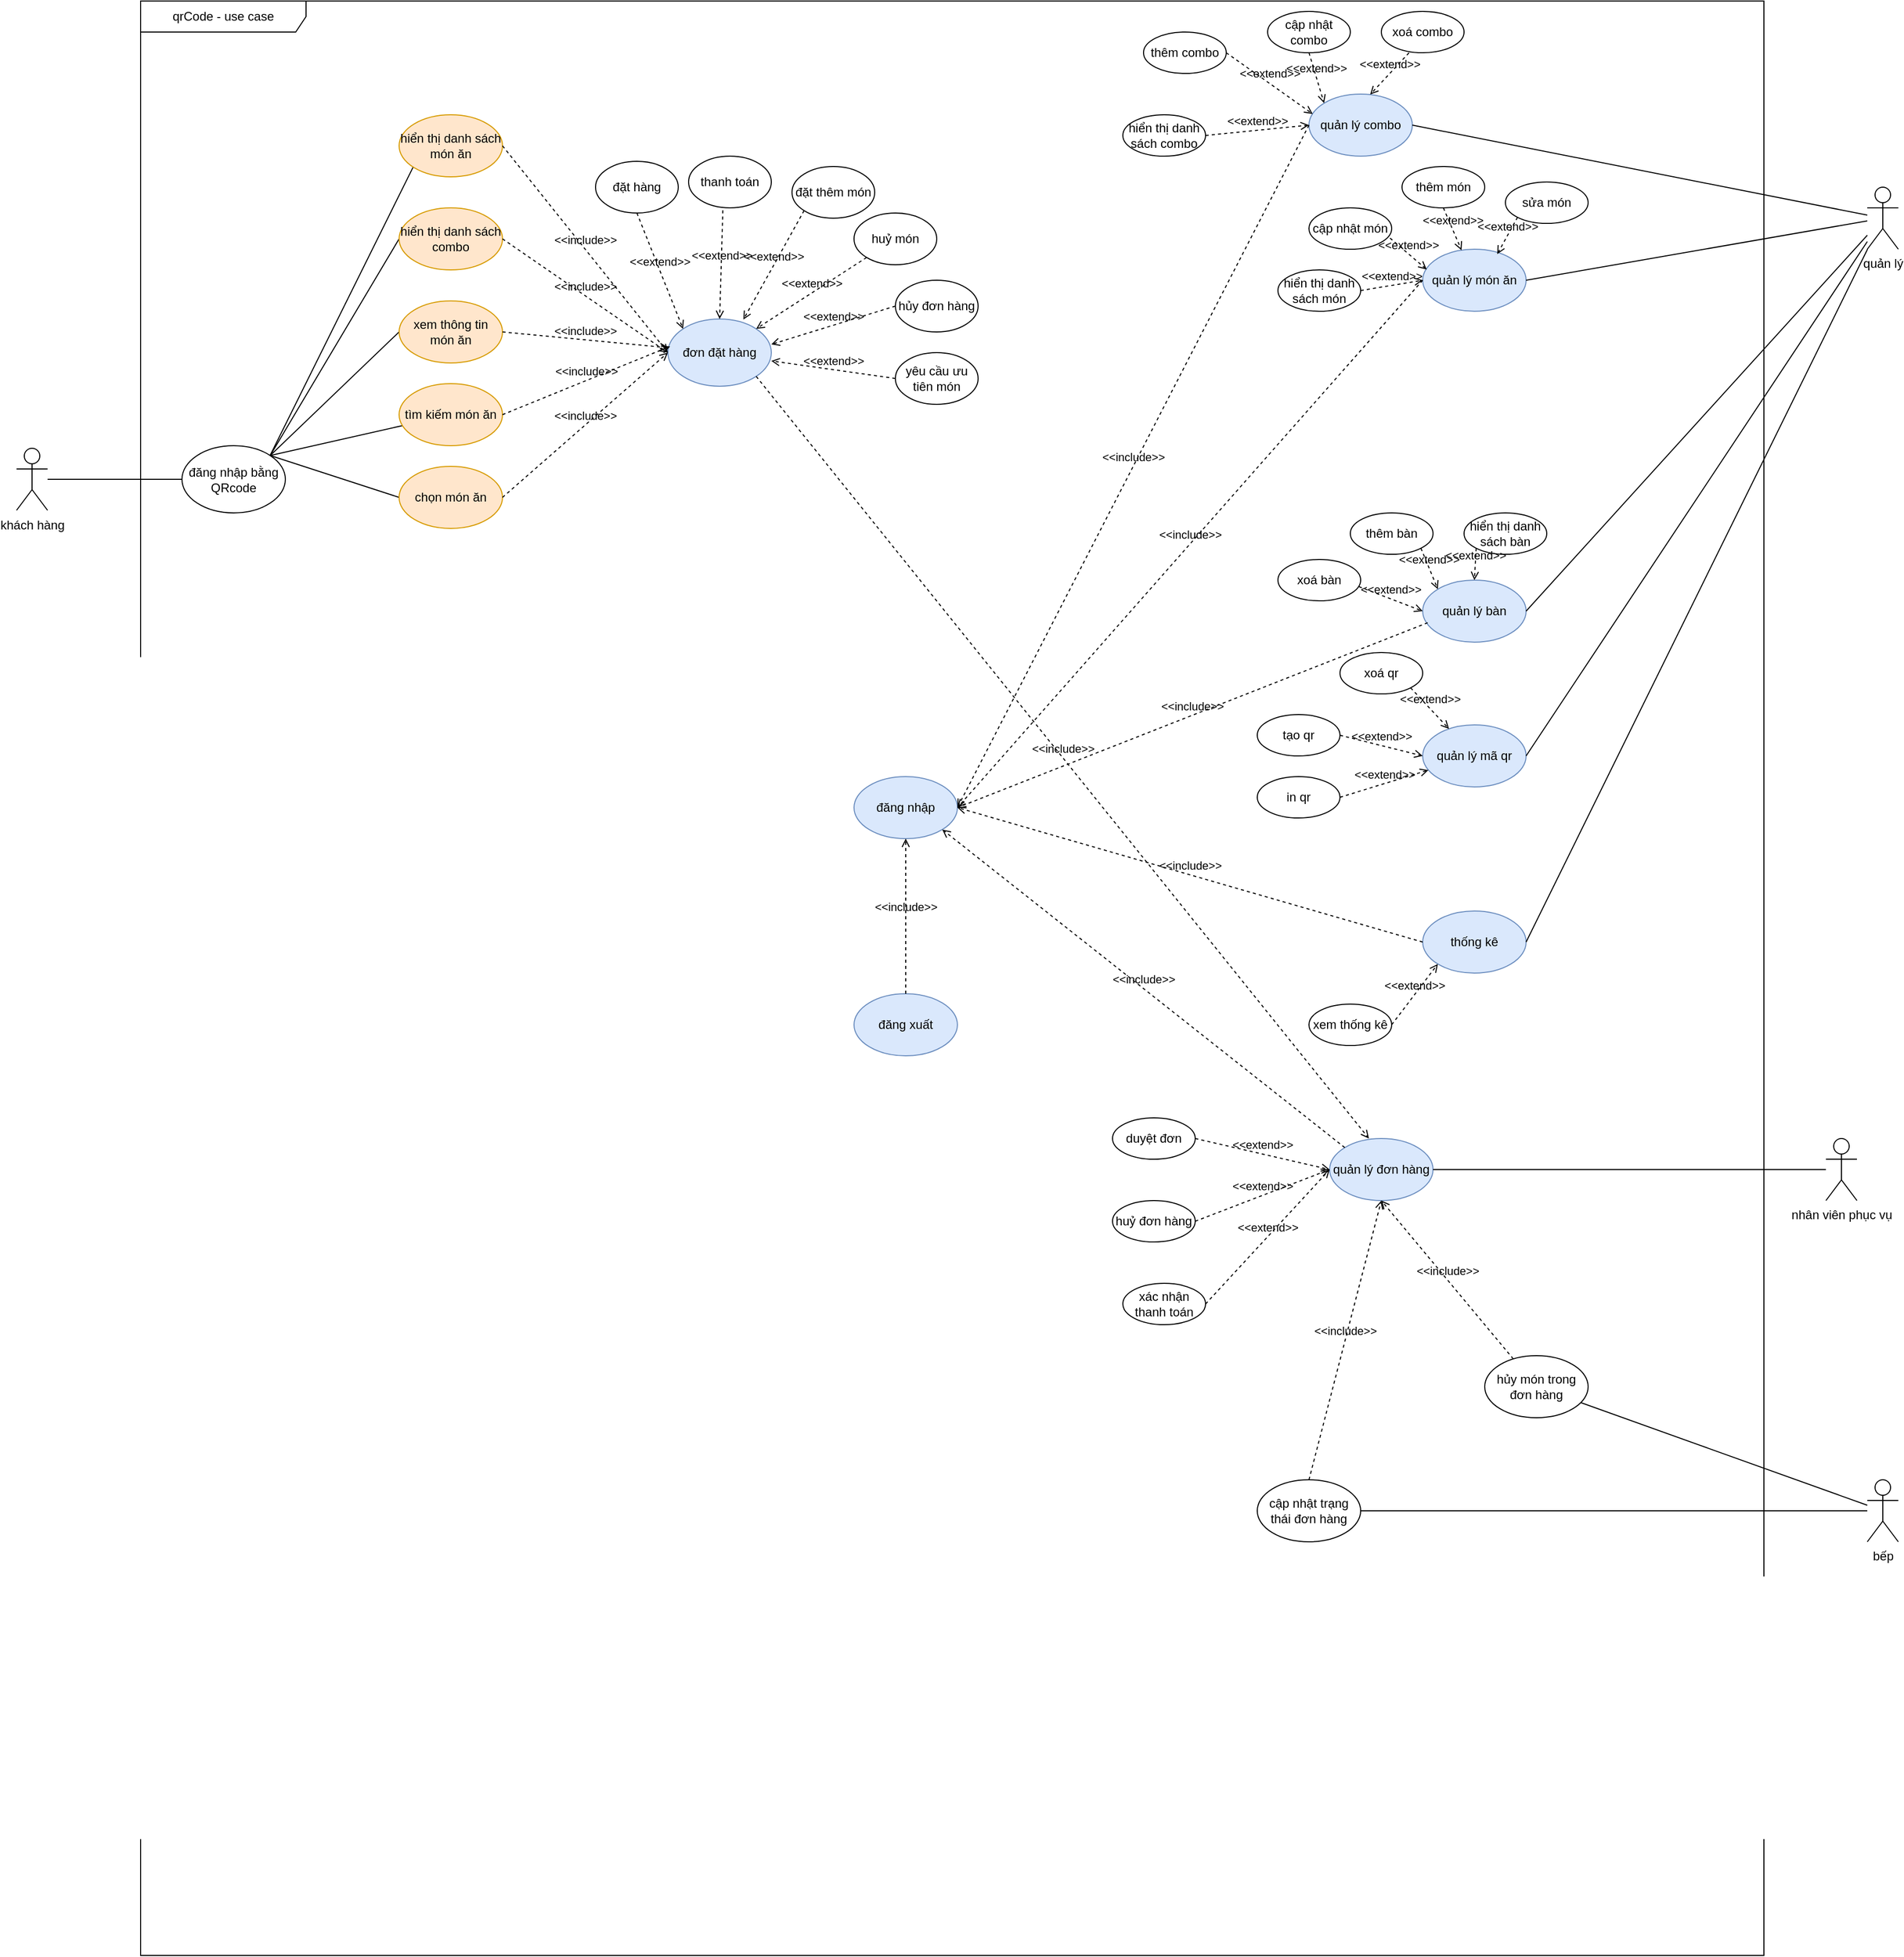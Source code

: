 <mxfile version="25.0.3">
  <diagram name="Trang-1" id="KUGLHPBJDXLbqY33dowA">
    <mxGraphModel dx="2049" dy="1066" grid="1" gridSize="10" guides="1" tooltips="1" connect="1" arrows="1" fold="1" page="1" pageScale="1" pageWidth="1920" pageHeight="1200" math="0" shadow="0">
      <root>
        <mxCell id="0" />
        <mxCell id="1" parent="0" />
        <mxCell id="tp8tk3ZOuLwhO5mAe-Hx-1" value="qrCode - use case" style="shape=umlFrame;whiteSpace=wrap;html=1;pointerEvents=0;recursiveResize=0;container=1;collapsible=0;width=160;" parent="1" vertex="1">
          <mxGeometry x="180" y="360" width="1570" height="1890" as="geometry" />
        </mxCell>
        <mxCell id="WepjOPcnquh5TteQ4RRN-25" style="rounded=0;orthogonalLoop=1;jettySize=auto;html=1;entryX=0;entryY=0.5;entryDx=0;entryDy=0;endArrow=none;endFill=0;" parent="tp8tk3ZOuLwhO5mAe-Hx-1" edge="1">
          <mxGeometry relative="1" as="geometry">
            <mxPoint x="120.003" y="450.002" as="sourcePoint" />
            <mxPoint x="264.64" y="158.43" as="targetPoint" />
          </mxGeometry>
        </mxCell>
        <mxCell id="WepjOPcnquh5TteQ4RRN-27" style="rounded=0;orthogonalLoop=1;jettySize=auto;html=1;entryX=0;entryY=0.5;entryDx=0;entryDy=0;endArrow=none;endFill=0;exitX=1;exitY=0;exitDx=0;exitDy=0;" parent="tp8tk3ZOuLwhO5mAe-Hx-1" source="WepjOPcnquh5TteQ4RRN-2" target="WepjOPcnquh5TteQ4RRN-5" edge="1">
          <mxGeometry relative="1" as="geometry" />
        </mxCell>
        <mxCell id="WepjOPcnquh5TteQ4RRN-28" style="rounded=0;orthogonalLoop=1;jettySize=auto;html=1;entryX=0;entryY=0.5;entryDx=0;entryDy=0;endArrow=none;endFill=0;exitX=1;exitY=0;exitDx=0;exitDy=0;" parent="tp8tk3ZOuLwhO5mAe-Hx-1" source="WepjOPcnquh5TteQ4RRN-2" target="WepjOPcnquh5TteQ4RRN-6" edge="1">
          <mxGeometry relative="1" as="geometry" />
        </mxCell>
        <mxCell id="WepjOPcnquh5TteQ4RRN-29" style="rounded=0;orthogonalLoop=1;jettySize=auto;html=1;endArrow=none;endFill=0;exitX=1;exitY=0;exitDx=0;exitDy=0;" parent="tp8tk3ZOuLwhO5mAe-Hx-1" source="WepjOPcnquh5TteQ4RRN-2" target="WepjOPcnquh5TteQ4RRN-7" edge="1">
          <mxGeometry relative="1" as="geometry" />
        </mxCell>
        <mxCell id="WepjOPcnquh5TteQ4RRN-30" style="rounded=0;orthogonalLoop=1;jettySize=auto;html=1;entryX=0;entryY=0.5;entryDx=0;entryDy=0;endArrow=none;endFill=0;exitX=1;exitY=0;exitDx=0;exitDy=0;" parent="tp8tk3ZOuLwhO5mAe-Hx-1" source="WepjOPcnquh5TteQ4RRN-2" target="WepjOPcnquh5TteQ4RRN-18" edge="1">
          <mxGeometry relative="1" as="geometry" />
        </mxCell>
        <mxCell id="WepjOPcnquh5TteQ4RRN-2" value="đăng nhập bằng QRcode" style="ellipse;whiteSpace=wrap;html=1;" parent="tp8tk3ZOuLwhO5mAe-Hx-1" vertex="1">
          <mxGeometry x="40" y="430" width="100" height="65" as="geometry" />
        </mxCell>
        <mxCell id="WepjOPcnquh5TteQ4RRN-4" value="hiển thị danh sách món ăn" style="ellipse;whiteSpace=wrap;html=1;fillColor=#ffe6cc;strokeColor=#d79b00;" parent="tp8tk3ZOuLwhO5mAe-Hx-1" vertex="1">
          <mxGeometry x="250" y="110" width="100" height="60" as="geometry" />
        </mxCell>
        <mxCell id="WepjOPcnquh5TteQ4RRN-5" value="hiển thị danh sách combo" style="ellipse;whiteSpace=wrap;html=1;fillColor=#ffe6cc;strokeColor=#d79b00;" parent="tp8tk3ZOuLwhO5mAe-Hx-1" vertex="1">
          <mxGeometry x="250" y="200" width="100" height="60" as="geometry" />
        </mxCell>
        <mxCell id="WepjOPcnquh5TteQ4RRN-6" value="xem thông tin món ăn" style="ellipse;whiteSpace=wrap;html=1;fillColor=#ffe6cc;strokeColor=#d79b00;" parent="tp8tk3ZOuLwhO5mAe-Hx-1" vertex="1">
          <mxGeometry x="250" y="290" width="100" height="60" as="geometry" />
        </mxCell>
        <mxCell id="WepjOPcnquh5TteQ4RRN-7" value="tìm kiếm món ăn" style="ellipse;whiteSpace=wrap;html=1;fillColor=#ffe6cc;strokeColor=#d79b00;" parent="tp8tk3ZOuLwhO5mAe-Hx-1" vertex="1">
          <mxGeometry x="250" y="370" width="100" height="60" as="geometry" />
        </mxCell>
        <mxCell id="WepjOPcnquh5TteQ4RRN-8" value="đơn đặt hàng" style="ellipse;whiteSpace=wrap;html=1;fillColor=#dae8fc;strokeColor=#6c8ebf;" parent="tp8tk3ZOuLwhO5mAe-Hx-1" vertex="1">
          <mxGeometry x="510" y="307.5" width="100" height="65" as="geometry" />
        </mxCell>
        <mxCell id="WepjOPcnquh5TteQ4RRN-15" value="đặt hàng" style="ellipse;whiteSpace=wrap;html=1;" parent="tp8tk3ZOuLwhO5mAe-Hx-1" vertex="1">
          <mxGeometry x="440" y="155" width="80" height="50" as="geometry" />
        </mxCell>
        <mxCell id="WepjOPcnquh5TteQ4RRN-16" value="&amp;lt;&amp;lt;extend&amp;gt;&amp;gt;" style="html=1;verticalAlign=bottom;labelBackgroundColor=none;endArrow=open;endFill=0;dashed=1;rounded=0;exitX=0.5;exitY=1;exitDx=0;exitDy=0;entryX=0;entryY=0;entryDx=0;entryDy=0;" parent="tp8tk3ZOuLwhO5mAe-Hx-1" source="WepjOPcnquh5TteQ4RRN-15" target="WepjOPcnquh5TteQ4RRN-8" edge="1">
          <mxGeometry width="160" relative="1" as="geometry">
            <mxPoint x="570" y="320" as="sourcePoint" />
            <mxPoint x="730" y="320" as="targetPoint" />
          </mxGeometry>
        </mxCell>
        <mxCell id="WepjOPcnquh5TteQ4RRN-18" value="chọn món ăn" style="ellipse;whiteSpace=wrap;html=1;fillColor=#ffe6cc;strokeColor=#d79b00;" parent="tp8tk3ZOuLwhO5mAe-Hx-1" vertex="1">
          <mxGeometry x="250" y="450" width="100" height="60" as="geometry" />
        </mxCell>
        <mxCell id="WepjOPcnquh5TteQ4RRN-21" value="thanh toán" style="ellipse;whiteSpace=wrap;html=1;" parent="tp8tk3ZOuLwhO5mAe-Hx-1" vertex="1">
          <mxGeometry x="530" y="150" width="80" height="50" as="geometry" />
        </mxCell>
        <mxCell id="WepjOPcnquh5TteQ4RRN-22" value="&amp;lt;&amp;lt;extend&amp;gt;&amp;gt;" style="html=1;verticalAlign=bottom;labelBackgroundColor=none;endArrow=open;endFill=0;dashed=1;rounded=0;exitX=0.414;exitY=1.047;exitDx=0;exitDy=0;entryX=0.5;entryY=0;entryDx=0;entryDy=0;exitPerimeter=0;" parent="tp8tk3ZOuLwhO5mAe-Hx-1" source="WepjOPcnquh5TteQ4RRN-21" target="WepjOPcnquh5TteQ4RRN-8" edge="1">
          <mxGeometry width="160" relative="1" as="geometry">
            <mxPoint x="580" y="215" as="sourcePoint" />
            <mxPoint x="546" y="270" as="targetPoint" />
          </mxGeometry>
        </mxCell>
        <mxCell id="WepjOPcnquh5TteQ4RRN-31" value="&amp;lt;&amp;lt;include&amp;gt;&amp;gt;" style="html=1;verticalAlign=bottom;labelBackgroundColor=none;endArrow=open;endFill=0;dashed=1;rounded=0;exitX=1;exitY=0.5;exitDx=0;exitDy=0;entryX=0;entryY=0.5;entryDx=0;entryDy=0;" parent="tp8tk3ZOuLwhO5mAe-Hx-1" source="WepjOPcnquh5TteQ4RRN-4" target="WepjOPcnquh5TteQ4RRN-8" edge="1">
          <mxGeometry width="160" relative="1" as="geometry">
            <mxPoint x="360" y="290" as="sourcePoint" />
            <mxPoint x="520" y="290" as="targetPoint" />
          </mxGeometry>
        </mxCell>
        <mxCell id="WepjOPcnquh5TteQ4RRN-32" value="&amp;lt;&amp;lt;include&amp;gt;&amp;gt;" style="html=1;verticalAlign=bottom;labelBackgroundColor=none;endArrow=open;endFill=0;dashed=1;rounded=0;exitX=1;exitY=0.5;exitDx=0;exitDy=0;entryX=0;entryY=0.5;entryDx=0;entryDy=0;" parent="tp8tk3ZOuLwhO5mAe-Hx-1" source="WepjOPcnquh5TteQ4RRN-5" target="WepjOPcnquh5TteQ4RRN-8" edge="1">
          <mxGeometry width="160" relative="1" as="geometry">
            <mxPoint x="380" y="250" as="sourcePoint" />
            <mxPoint x="540" y="450" as="targetPoint" />
          </mxGeometry>
        </mxCell>
        <mxCell id="WepjOPcnquh5TteQ4RRN-33" value="&amp;lt;&amp;lt;include&amp;gt;&amp;gt;" style="html=1;verticalAlign=bottom;labelBackgroundColor=none;endArrow=open;endFill=0;dashed=1;rounded=0;exitX=1;exitY=0.5;exitDx=0;exitDy=0;" parent="tp8tk3ZOuLwhO5mAe-Hx-1" source="WepjOPcnquh5TteQ4RRN-6" target="WepjOPcnquh5TteQ4RRN-8" edge="1">
          <mxGeometry width="160" relative="1" as="geometry">
            <mxPoint x="370" y="160" as="sourcePoint" />
            <mxPoint x="530" y="360" as="targetPoint" />
          </mxGeometry>
        </mxCell>
        <mxCell id="WepjOPcnquh5TteQ4RRN-34" value="&amp;lt;&amp;lt;include&amp;gt;&amp;gt;" style="html=1;verticalAlign=bottom;labelBackgroundColor=none;endArrow=open;endFill=0;dashed=1;rounded=0;exitX=1;exitY=0.5;exitDx=0;exitDy=0;entryX=0.021;entryY=0.407;entryDx=0;entryDy=0;entryPerimeter=0;" parent="tp8tk3ZOuLwhO5mAe-Hx-1" source="WepjOPcnquh5TteQ4RRN-7" target="WepjOPcnquh5TteQ4RRN-8" edge="1">
          <mxGeometry width="160" relative="1" as="geometry">
            <mxPoint x="380" y="170" as="sourcePoint" />
            <mxPoint x="520" y="340" as="targetPoint" />
          </mxGeometry>
        </mxCell>
        <mxCell id="WepjOPcnquh5TteQ4RRN-36" value="đặt thêm món" style="ellipse;whiteSpace=wrap;html=1;" parent="tp8tk3ZOuLwhO5mAe-Hx-1" vertex="1">
          <mxGeometry x="630" y="160" width="80" height="50" as="geometry" />
        </mxCell>
        <mxCell id="WepjOPcnquh5TteQ4RRN-37" value="huỷ món" style="ellipse;whiteSpace=wrap;html=1;" parent="tp8tk3ZOuLwhO5mAe-Hx-1" vertex="1">
          <mxGeometry x="690" y="205" width="80" height="50" as="geometry" />
        </mxCell>
        <mxCell id="WepjOPcnquh5TteQ4RRN-38" value="&amp;lt;&amp;lt;extend&amp;gt;&amp;gt;" style="html=1;verticalAlign=bottom;labelBackgroundColor=none;endArrow=open;endFill=0;dashed=1;rounded=0;entryX=1;entryY=0;entryDx=0;entryDy=0;" parent="tp8tk3ZOuLwhO5mAe-Hx-1" source="WepjOPcnquh5TteQ4RRN-37" target="WepjOPcnquh5TteQ4RRN-8" edge="1">
          <mxGeometry width="160" relative="1" as="geometry">
            <mxPoint x="683" y="232" as="sourcePoint" />
            <mxPoint x="599" y="322" as="targetPoint" />
          </mxGeometry>
        </mxCell>
        <mxCell id="WepjOPcnquh5TteQ4RRN-39" value="&amp;lt;&amp;lt;extend&amp;gt;&amp;gt;" style="html=1;verticalAlign=bottom;labelBackgroundColor=none;endArrow=open;endFill=0;dashed=1;rounded=0;entryX=0.73;entryY=0.008;entryDx=0;entryDy=0;exitX=0;exitY=1;exitDx=0;exitDy=0;entryPerimeter=0;" parent="tp8tk3ZOuLwhO5mAe-Hx-1" source="WepjOPcnquh5TteQ4RRN-36" target="WepjOPcnquh5TteQ4RRN-8" edge="1">
          <mxGeometry width="160" relative="1" as="geometry">
            <mxPoint x="701" y="340" as="sourcePoint" />
            <mxPoint x="620" y="350" as="targetPoint" />
          </mxGeometry>
        </mxCell>
        <mxCell id="WepjOPcnquh5TteQ4RRN-43" value="quản lý combo" style="ellipse;whiteSpace=wrap;html=1;fillColor=#dae8fc;strokeColor=#6c8ebf;" parent="tp8tk3ZOuLwhO5mAe-Hx-1" vertex="1">
          <mxGeometry x="1130" y="90" width="100" height="60" as="geometry" />
        </mxCell>
        <mxCell id="WepjOPcnquh5TteQ4RRN-44" value="quản lý món ăn" style="ellipse;whiteSpace=wrap;html=1;fillColor=#dae8fc;strokeColor=#6c8ebf;" parent="tp8tk3ZOuLwhO5mAe-Hx-1" vertex="1">
          <mxGeometry x="1240" y="240" width="100" height="60" as="geometry" />
        </mxCell>
        <mxCell id="WepjOPcnquh5TteQ4RRN-46" value="thống kê" style="ellipse;whiteSpace=wrap;html=1;fillColor=#dae8fc;strokeColor=#6c8ebf;" parent="tp8tk3ZOuLwhO5mAe-Hx-1" vertex="1">
          <mxGeometry x="1240" y="880" width="100" height="60" as="geometry" />
        </mxCell>
        <mxCell id="WepjOPcnquh5TteQ4RRN-47" value="quản lý đơn hàng" style="ellipse;whiteSpace=wrap;html=1;fillColor=#dae8fc;strokeColor=#6c8ebf;" parent="tp8tk3ZOuLwhO5mAe-Hx-1" vertex="1">
          <mxGeometry x="1150" y="1100" width="100" height="60" as="geometry" />
        </mxCell>
        <mxCell id="WepjOPcnquh5TteQ4RRN-48" value="cập nhật trạng thái đơn hàng" style="ellipse;whiteSpace=wrap;html=1;" parent="tp8tk3ZOuLwhO5mAe-Hx-1" vertex="1">
          <mxGeometry x="1080" y="1430" width="100" height="60" as="geometry" />
        </mxCell>
        <mxCell id="WepjOPcnquh5TteQ4RRN-49" value="quản lý bàn" style="ellipse;whiteSpace=wrap;html=1;fillColor=#dae8fc;strokeColor=#6c8ebf;" parent="tp8tk3ZOuLwhO5mAe-Hx-1" vertex="1">
          <mxGeometry x="1240" y="560" width="100" height="60" as="geometry" />
        </mxCell>
        <mxCell id="WepjOPcnquh5TteQ4RRN-50" value="quản lý mã qr" style="ellipse;whiteSpace=wrap;html=1;fillColor=#dae8fc;strokeColor=#6c8ebf;" parent="tp8tk3ZOuLwhO5mAe-Hx-1" vertex="1">
          <mxGeometry x="1240" y="700" width="100" height="60" as="geometry" />
        </mxCell>
        <mxCell id="WepjOPcnquh5TteQ4RRN-87" value="đăng nhập" style="ellipse;whiteSpace=wrap;html=1;fillColor=#dae8fc;strokeColor=#6c8ebf;" parent="tp8tk3ZOuLwhO5mAe-Hx-1" vertex="1">
          <mxGeometry x="690" y="750" width="100" height="60" as="geometry" />
        </mxCell>
        <mxCell id="WepjOPcnquh5TteQ4RRN-94" value="&amp;lt;&amp;lt;include&amp;gt;&amp;gt;" style="html=1;verticalAlign=bottom;labelBackgroundColor=none;endArrow=open;endFill=0;dashed=1;rounded=0;exitX=0;exitY=0.5;exitDx=0;exitDy=0;entryX=1;entryY=0.5;entryDx=0;entryDy=0;" parent="tp8tk3ZOuLwhO5mAe-Hx-1" source="WepjOPcnquh5TteQ4RRN-43" target="WepjOPcnquh5TteQ4RRN-87" edge="1">
          <mxGeometry width="160" relative="1" as="geometry">
            <mxPoint x="1150" y="460" as="sourcePoint" />
            <mxPoint x="1310" y="320" as="targetPoint" />
          </mxGeometry>
        </mxCell>
        <mxCell id="WepjOPcnquh5TteQ4RRN-96" value="&amp;lt;&amp;lt;include&amp;gt;&amp;gt;" style="html=1;verticalAlign=bottom;labelBackgroundColor=none;endArrow=open;endFill=0;dashed=1;rounded=0;exitX=0;exitY=0.5;exitDx=0;exitDy=0;entryX=1;entryY=0.5;entryDx=0;entryDy=0;" parent="tp8tk3ZOuLwhO5mAe-Hx-1" source="WepjOPcnquh5TteQ4RRN-44" target="WepjOPcnquh5TteQ4RRN-87" edge="1">
          <mxGeometry width="160" relative="1" as="geometry">
            <mxPoint x="370" y="500" as="sourcePoint" />
            <mxPoint x="828" y="892" as="targetPoint" />
          </mxGeometry>
        </mxCell>
        <mxCell id="WepjOPcnquh5TteQ4RRN-97" value="thêm combo" style="ellipse;whiteSpace=wrap;html=1;" parent="tp8tk3ZOuLwhO5mAe-Hx-1" vertex="1">
          <mxGeometry x="970" y="30" width="80" height="40" as="geometry" />
        </mxCell>
        <mxCell id="WepjOPcnquh5TteQ4RRN-98" value="cập nhật combo" style="ellipse;whiteSpace=wrap;html=1;" parent="tp8tk3ZOuLwhO5mAe-Hx-1" vertex="1">
          <mxGeometry x="1090" y="10" width="80" height="40" as="geometry" />
        </mxCell>
        <mxCell id="WepjOPcnquh5TteQ4RRN-99" value="xoá combo" style="ellipse;whiteSpace=wrap;html=1;" parent="tp8tk3ZOuLwhO5mAe-Hx-1" vertex="1">
          <mxGeometry x="1200" y="10" width="80" height="40" as="geometry" />
        </mxCell>
        <mxCell id="WepjOPcnquh5TteQ4RRN-100" value="hiển thị danh sách combo" style="ellipse;whiteSpace=wrap;html=1;" parent="tp8tk3ZOuLwhO5mAe-Hx-1" vertex="1">
          <mxGeometry x="950" y="110" width="80" height="40" as="geometry" />
        </mxCell>
        <mxCell id="WepjOPcnquh5TteQ4RRN-101" value="&amp;lt;&amp;lt;extend&amp;gt;&amp;gt;" style="html=1;verticalAlign=bottom;labelBackgroundColor=none;endArrow=open;endFill=0;dashed=1;rounded=0;exitX=1;exitY=0.5;exitDx=0;exitDy=0;entryX=0;entryY=0.5;entryDx=0;entryDy=0;" parent="tp8tk3ZOuLwhO5mAe-Hx-1" source="WepjOPcnquh5TteQ4RRN-100" target="WepjOPcnquh5TteQ4RRN-43" edge="1">
          <mxGeometry width="160" relative="1" as="geometry">
            <mxPoint x="1060" y="100" as="sourcePoint" />
            <mxPoint x="976" y="190" as="targetPoint" />
          </mxGeometry>
        </mxCell>
        <mxCell id="WepjOPcnquh5TteQ4RRN-103" value="&amp;lt;&amp;lt;extend&amp;gt;&amp;gt;" style="html=1;verticalAlign=bottom;labelBackgroundColor=none;endArrow=open;endFill=0;dashed=1;rounded=0;exitX=0.5;exitY=1;exitDx=0;exitDy=0;entryX=0;entryY=0;entryDx=0;entryDy=0;" parent="tp8tk3ZOuLwhO5mAe-Hx-1" source="WepjOPcnquh5TteQ4RRN-98" target="WepjOPcnquh5TteQ4RRN-43" edge="1">
          <mxGeometry width="160" relative="1" as="geometry">
            <mxPoint x="1120" y="80" as="sourcePoint" />
            <mxPoint x="1036" y="170" as="targetPoint" />
          </mxGeometry>
        </mxCell>
        <mxCell id="WepjOPcnquh5TteQ4RRN-104" value="&amp;lt;&amp;lt;extend&amp;gt;&amp;gt;" style="html=1;verticalAlign=bottom;labelBackgroundColor=none;endArrow=open;endFill=0;dashed=1;rounded=0;exitX=0.334;exitY=1.003;exitDx=0;exitDy=0;entryX=0.592;entryY=0.007;entryDx=0;entryDy=0;entryPerimeter=0;exitPerimeter=0;" parent="tp8tk3ZOuLwhO5mAe-Hx-1" source="WepjOPcnquh5TteQ4RRN-99" target="WepjOPcnquh5TteQ4RRN-43" edge="1">
          <mxGeometry width="160" relative="1" as="geometry">
            <mxPoint x="1210" y="100" as="sourcePoint" />
            <mxPoint x="1126" y="190" as="targetPoint" />
          </mxGeometry>
        </mxCell>
        <mxCell id="WepjOPcnquh5TteQ4RRN-102" value="&amp;lt;&amp;lt;extend&amp;gt;&amp;gt;" style="html=1;verticalAlign=bottom;labelBackgroundColor=none;endArrow=open;endFill=0;dashed=1;rounded=0;exitX=1;exitY=0.5;exitDx=0;exitDy=0;entryX=0.036;entryY=0.32;entryDx=0;entryDy=0;entryPerimeter=0;" parent="tp8tk3ZOuLwhO5mAe-Hx-1" source="WepjOPcnquh5TteQ4RRN-97" target="WepjOPcnquh5TteQ4RRN-43" edge="1">
          <mxGeometry width="160" relative="1" as="geometry">
            <mxPoint x="693" y="242" as="sourcePoint" />
            <mxPoint x="1090" y="140" as="targetPoint" />
          </mxGeometry>
        </mxCell>
        <mxCell id="WepjOPcnquh5TteQ4RRN-105" value="cập nhật món" style="ellipse;whiteSpace=wrap;html=1;" parent="tp8tk3ZOuLwhO5mAe-Hx-1" vertex="1">
          <mxGeometry x="1130" y="200" width="80" height="40" as="geometry" />
        </mxCell>
        <mxCell id="WepjOPcnquh5TteQ4RRN-106" value="thêm món" style="ellipse;whiteSpace=wrap;html=1;" parent="tp8tk3ZOuLwhO5mAe-Hx-1" vertex="1">
          <mxGeometry x="1220" y="160" width="80" height="40" as="geometry" />
        </mxCell>
        <mxCell id="WepjOPcnquh5TteQ4RRN-107" value="sửa món" style="ellipse;whiteSpace=wrap;html=1;" parent="tp8tk3ZOuLwhO5mAe-Hx-1" vertex="1">
          <mxGeometry x="1320" y="175" width="80" height="40" as="geometry" />
        </mxCell>
        <mxCell id="WepjOPcnquh5TteQ4RRN-108" value="hiển thị danh sách món" style="ellipse;whiteSpace=wrap;html=1;" parent="tp8tk3ZOuLwhO5mAe-Hx-1" vertex="1">
          <mxGeometry x="1100" y="260" width="80" height="40" as="geometry" />
        </mxCell>
        <mxCell id="WepjOPcnquh5TteQ4RRN-109" value="&amp;lt;&amp;lt;extend&amp;gt;&amp;gt;" style="html=1;verticalAlign=bottom;labelBackgroundColor=none;endArrow=open;endFill=0;dashed=1;rounded=0;exitX=0.98;exitY=0.731;exitDx=0;exitDy=0;entryX=0.039;entryY=0.327;entryDx=0;entryDy=0;entryPerimeter=0;exitPerimeter=0;" parent="tp8tk3ZOuLwhO5mAe-Hx-1" source="WepjOPcnquh5TteQ4RRN-105" target="WepjOPcnquh5TteQ4RRN-44" edge="1">
          <mxGeometry width="160" relative="1" as="geometry">
            <mxPoint x="1240" y="220" as="sourcePoint" />
            <mxPoint x="1156" y="310" as="targetPoint" />
          </mxGeometry>
        </mxCell>
        <mxCell id="WepjOPcnquh5TteQ4RRN-110" value="&amp;lt;&amp;lt;extend&amp;gt;&amp;gt;" style="html=1;verticalAlign=bottom;labelBackgroundColor=none;endArrow=open;endFill=0;dashed=1;rounded=0;exitX=0.5;exitY=1;exitDx=0;exitDy=0;" parent="tp8tk3ZOuLwhO5mAe-Hx-1" source="WepjOPcnquh5TteQ4RRN-106" target="WepjOPcnquh5TteQ4RRN-44" edge="1">
          <mxGeometry width="160" relative="1" as="geometry">
            <mxPoint x="1280" y="220" as="sourcePoint" />
            <mxPoint x="1196" y="310" as="targetPoint" />
          </mxGeometry>
        </mxCell>
        <mxCell id="WepjOPcnquh5TteQ4RRN-111" value="&amp;lt;&amp;lt;extend&amp;gt;&amp;gt;" style="html=1;verticalAlign=bottom;labelBackgroundColor=none;endArrow=open;endFill=0;dashed=1;rounded=0;exitX=0;exitY=1;exitDx=0;exitDy=0;entryX=0.721;entryY=0.08;entryDx=0;entryDy=0;entryPerimeter=0;" parent="tp8tk3ZOuLwhO5mAe-Hx-1" source="WepjOPcnquh5TteQ4RRN-107" target="WepjOPcnquh5TteQ4RRN-44" edge="1">
          <mxGeometry width="160" relative="1" as="geometry">
            <mxPoint x="1350" y="230" as="sourcePoint" />
            <mxPoint x="1266" y="320" as="targetPoint" />
          </mxGeometry>
        </mxCell>
        <mxCell id="WepjOPcnquh5TteQ4RRN-112" value="&amp;lt;&amp;lt;extend&amp;gt;&amp;gt;" style="html=1;verticalAlign=bottom;labelBackgroundColor=none;endArrow=open;endFill=0;dashed=1;rounded=0;exitX=1;exitY=0.5;exitDx=0;exitDy=0;entryX=0;entryY=0.5;entryDx=0;entryDy=0;" parent="tp8tk3ZOuLwhO5mAe-Hx-1" source="WepjOPcnquh5TteQ4RRN-108" target="WepjOPcnquh5TteQ4RRN-44" edge="1">
          <mxGeometry width="160" relative="1" as="geometry">
            <mxPoint x="1200" y="270" as="sourcePoint" />
            <mxPoint x="1116" y="360" as="targetPoint" />
          </mxGeometry>
        </mxCell>
        <mxCell id="WepjOPcnquh5TteQ4RRN-119" value="xoá bàn" style="ellipse;whiteSpace=wrap;html=1;" parent="tp8tk3ZOuLwhO5mAe-Hx-1" vertex="1">
          <mxGeometry x="1100" y="540" width="80" height="40" as="geometry" />
        </mxCell>
        <mxCell id="WepjOPcnquh5TteQ4RRN-120" value="thêm bàn" style="ellipse;whiteSpace=wrap;html=1;" parent="tp8tk3ZOuLwhO5mAe-Hx-1" vertex="1">
          <mxGeometry x="1170" y="495" width="80" height="40" as="geometry" />
        </mxCell>
        <mxCell id="WepjOPcnquh5TteQ4RRN-121" value="hiển thị danh sách bàn" style="ellipse;whiteSpace=wrap;html=1;" parent="tp8tk3ZOuLwhO5mAe-Hx-1" vertex="1">
          <mxGeometry x="1280" y="495" width="80" height="40" as="geometry" />
        </mxCell>
        <mxCell id="WepjOPcnquh5TteQ4RRN-122" value="&amp;lt;&amp;lt;extend&amp;gt;&amp;gt;" style="html=1;verticalAlign=bottom;labelBackgroundColor=none;endArrow=open;endFill=0;dashed=1;rounded=0;exitX=0.979;exitY=0.658;exitDx=0;exitDy=0;entryX=0;entryY=0.5;entryDx=0;entryDy=0;exitPerimeter=0;" parent="tp8tk3ZOuLwhO5mAe-Hx-1" source="WepjOPcnquh5TteQ4RRN-119" target="WepjOPcnquh5TteQ4RRN-49" edge="1">
          <mxGeometry width="160" relative="1" as="geometry">
            <mxPoint x="1200" y="560" as="sourcePoint" />
            <mxPoint x="1116" y="650" as="targetPoint" />
          </mxGeometry>
        </mxCell>
        <mxCell id="WepjOPcnquh5TteQ4RRN-123" value="&amp;lt;&amp;lt;extend&amp;gt;&amp;gt;" style="html=1;verticalAlign=bottom;labelBackgroundColor=none;endArrow=open;endFill=0;dashed=1;rounded=0;exitX=1;exitY=1;exitDx=0;exitDy=0;entryX=0;entryY=0;entryDx=0;entryDy=0;" parent="tp8tk3ZOuLwhO5mAe-Hx-1" source="WepjOPcnquh5TteQ4RRN-120" target="WepjOPcnquh5TteQ4RRN-49" edge="1">
          <mxGeometry width="160" relative="1" as="geometry">
            <mxPoint x="1260" y="540" as="sourcePoint" />
            <mxPoint x="1176" y="630" as="targetPoint" />
          </mxGeometry>
        </mxCell>
        <mxCell id="WepjOPcnquh5TteQ4RRN-124" value="&amp;lt;&amp;lt;extend&amp;gt;&amp;gt;" style="html=1;verticalAlign=bottom;labelBackgroundColor=none;endArrow=open;endFill=0;dashed=1;rounded=0;exitX=0;exitY=1;exitDx=0;exitDy=0;entryX=0.5;entryY=0;entryDx=0;entryDy=0;" parent="tp8tk3ZOuLwhO5mAe-Hx-1" source="WepjOPcnquh5TteQ4RRN-121" target="WepjOPcnquh5TteQ4RRN-49" edge="1">
          <mxGeometry width="160" relative="1" as="geometry">
            <mxPoint x="1310" y="550" as="sourcePoint" />
            <mxPoint x="1226" y="640" as="targetPoint" />
          </mxGeometry>
        </mxCell>
        <mxCell id="WepjOPcnquh5TteQ4RRN-125" value="tạo qr" style="ellipse;whiteSpace=wrap;html=1;" parent="tp8tk3ZOuLwhO5mAe-Hx-1" vertex="1">
          <mxGeometry x="1080" y="690" width="80" height="40" as="geometry" />
        </mxCell>
        <mxCell id="WepjOPcnquh5TteQ4RRN-126" value="&amp;lt;&amp;lt;extend&amp;gt;&amp;gt;" style="html=1;verticalAlign=bottom;labelBackgroundColor=none;endArrow=open;endFill=0;dashed=1;rounded=0;exitX=1;exitY=0.5;exitDx=0;exitDy=0;entryX=0;entryY=0.5;entryDx=0;entryDy=0;" parent="tp8tk3ZOuLwhO5mAe-Hx-1" source="WepjOPcnquh5TteQ4RRN-125" target="WepjOPcnquh5TteQ4RRN-50" edge="1">
          <mxGeometry width="160" relative="1" as="geometry">
            <mxPoint x="1190" y="740" as="sourcePoint" />
            <mxPoint x="1106" y="830" as="targetPoint" />
          </mxGeometry>
        </mxCell>
        <mxCell id="WepjOPcnquh5TteQ4RRN-127" value="xoá qr" style="ellipse;whiteSpace=wrap;html=1;" parent="tp8tk3ZOuLwhO5mAe-Hx-1" vertex="1">
          <mxGeometry x="1160" y="630" width="80" height="40" as="geometry" />
        </mxCell>
        <mxCell id="WepjOPcnquh5TteQ4RRN-128" value="&amp;lt;&amp;lt;extend&amp;gt;&amp;gt;" style="html=1;verticalAlign=bottom;labelBackgroundColor=none;endArrow=open;endFill=0;dashed=1;rounded=0;exitX=1;exitY=1;exitDx=0;exitDy=0;" parent="tp8tk3ZOuLwhO5mAe-Hx-1" source="WepjOPcnquh5TteQ4RRN-127" target="WepjOPcnquh5TteQ4RRN-50" edge="1">
          <mxGeometry width="160" relative="1" as="geometry">
            <mxPoint x="1290" y="650" as="sourcePoint" />
            <mxPoint x="1206" y="740" as="targetPoint" />
          </mxGeometry>
        </mxCell>
        <mxCell id="WepjOPcnquh5TteQ4RRN-129" value="in qr" style="ellipse;whiteSpace=wrap;html=1;" parent="tp8tk3ZOuLwhO5mAe-Hx-1" vertex="1">
          <mxGeometry x="1080" y="750" width="80" height="40" as="geometry" />
        </mxCell>
        <mxCell id="WepjOPcnquh5TteQ4RRN-130" value="&amp;lt;&amp;lt;extend&amp;gt;&amp;gt;" style="html=1;verticalAlign=bottom;labelBackgroundColor=none;endArrow=open;endFill=0;dashed=1;rounded=0;exitX=1;exitY=0.5;exitDx=0;exitDy=0;" parent="tp8tk3ZOuLwhO5mAe-Hx-1" source="WepjOPcnquh5TteQ4RRN-129" target="WepjOPcnquh5TteQ4RRN-50" edge="1">
          <mxGeometry width="160" relative="1" as="geometry">
            <mxPoint x="1210" y="770" as="sourcePoint" />
            <mxPoint x="1126" y="860" as="targetPoint" />
          </mxGeometry>
        </mxCell>
        <mxCell id="WepjOPcnquh5TteQ4RRN-131" value="xem thống kê" style="ellipse;whiteSpace=wrap;html=1;" parent="tp8tk3ZOuLwhO5mAe-Hx-1" vertex="1">
          <mxGeometry x="1130" y="970" width="80" height="40" as="geometry" />
        </mxCell>
        <mxCell id="WepjOPcnquh5TteQ4RRN-133" value="&amp;lt;&amp;lt;extend&amp;gt;&amp;gt;" style="html=1;verticalAlign=bottom;labelBackgroundColor=none;endArrow=open;endFill=0;dashed=1;rounded=0;exitX=1;exitY=0.5;exitDx=0;exitDy=0;entryX=0;entryY=1;entryDx=0;entryDy=0;" parent="tp8tk3ZOuLwhO5mAe-Hx-1" source="WepjOPcnquh5TteQ4RRN-131" target="WepjOPcnquh5TteQ4RRN-46" edge="1">
          <mxGeometry width="160" relative="1" as="geometry">
            <mxPoint x="1200" y="950" as="sourcePoint" />
            <mxPoint x="1116" y="1040" as="targetPoint" />
          </mxGeometry>
        </mxCell>
        <mxCell id="WepjOPcnquh5TteQ4RRN-134" value="&amp;lt;&amp;lt;include&amp;gt;&amp;gt;" style="html=1;verticalAlign=bottom;labelBackgroundColor=none;endArrow=open;endFill=0;dashed=1;rounded=0;exitX=1;exitY=1;exitDx=0;exitDy=0;" parent="tp8tk3ZOuLwhO5mAe-Hx-1" source="WepjOPcnquh5TteQ4RRN-8" edge="1">
          <mxGeometry width="160" relative="1" as="geometry">
            <mxPoint x="750" y="460" as="sourcePoint" />
            <mxPoint x="1188" y="1100" as="targetPoint" />
          </mxGeometry>
        </mxCell>
        <mxCell id="WepjOPcnquh5TteQ4RRN-135" value="duyệt đơn" style="ellipse;whiteSpace=wrap;html=1;" parent="tp8tk3ZOuLwhO5mAe-Hx-1" vertex="1">
          <mxGeometry x="940" y="1080" width="80" height="40" as="geometry" />
        </mxCell>
        <mxCell id="WepjOPcnquh5TteQ4RRN-136" value="&amp;lt;&amp;lt;extend&amp;gt;&amp;gt;" style="html=1;verticalAlign=bottom;labelBackgroundColor=none;endArrow=open;endFill=0;dashed=1;rounded=0;exitX=1;exitY=0.5;exitDx=0;exitDy=0;entryX=0;entryY=0.5;entryDx=0;entryDy=0;" parent="tp8tk3ZOuLwhO5mAe-Hx-1" source="WepjOPcnquh5TteQ4RRN-135" target="WepjOPcnquh5TteQ4RRN-47" edge="1">
          <mxGeometry width="160" relative="1" as="geometry">
            <mxPoint x="1060" y="1170" as="sourcePoint" />
            <mxPoint x="1140" y="1170" as="targetPoint" />
          </mxGeometry>
        </mxCell>
        <mxCell id="WepjOPcnquh5TteQ4RRN-137" value="&amp;lt;&amp;lt;include&amp;gt;&amp;gt;" style="html=1;verticalAlign=bottom;labelBackgroundColor=none;endArrow=open;endFill=0;dashed=1;rounded=0;exitX=0.5;exitY=0;exitDx=0;exitDy=0;entryX=0.5;entryY=1;entryDx=0;entryDy=0;" parent="tp8tk3ZOuLwhO5mAe-Hx-1" source="WepjOPcnquh5TteQ4RRN-48" target="WepjOPcnquh5TteQ4RRN-47" edge="1">
          <mxGeometry width="160" relative="1" as="geometry">
            <mxPoint x="1220" y="1290" as="sourcePoint" />
            <mxPoint x="1775" y="2057" as="targetPoint" />
          </mxGeometry>
        </mxCell>
        <mxCell id="WepjOPcnquh5TteQ4RRN-140" value="huỷ đơn hàng" style="ellipse;whiteSpace=wrap;html=1;" parent="tp8tk3ZOuLwhO5mAe-Hx-1" vertex="1">
          <mxGeometry x="940" y="1160" width="80" height="40" as="geometry" />
        </mxCell>
        <mxCell id="WepjOPcnquh5TteQ4RRN-142" value="xác nhận thanh toán" style="ellipse;whiteSpace=wrap;html=1;" parent="tp8tk3ZOuLwhO5mAe-Hx-1" vertex="1">
          <mxGeometry x="950" y="1240" width="80" height="40" as="geometry" />
        </mxCell>
        <mxCell id="WepjOPcnquh5TteQ4RRN-143" value="&amp;lt;&amp;lt;extend&amp;gt;&amp;gt;" style="html=1;verticalAlign=bottom;labelBackgroundColor=none;endArrow=open;endFill=0;dashed=1;rounded=0;exitX=1;exitY=0.5;exitDx=0;exitDy=0;entryX=0;entryY=0.5;entryDx=0;entryDy=0;" parent="tp8tk3ZOuLwhO5mAe-Hx-1" source="WepjOPcnquh5TteQ4RRN-140" target="WepjOPcnquh5TteQ4RRN-47" edge="1">
          <mxGeometry width="160" relative="1" as="geometry">
            <mxPoint x="1060" y="1150" as="sourcePoint" />
            <mxPoint x="1190" y="1220" as="targetPoint" />
          </mxGeometry>
        </mxCell>
        <mxCell id="WepjOPcnquh5TteQ4RRN-144" value="&amp;lt;&amp;lt;extend&amp;gt;&amp;gt;" style="html=1;verticalAlign=bottom;labelBackgroundColor=none;endArrow=open;endFill=0;dashed=1;rounded=0;exitX=1;exitY=0.5;exitDx=0;exitDy=0;entryX=0;entryY=0.5;entryDx=0;entryDy=0;" parent="tp8tk3ZOuLwhO5mAe-Hx-1" source="WepjOPcnquh5TteQ4RRN-142" target="WepjOPcnquh5TteQ4RRN-47" edge="1">
          <mxGeometry width="160" relative="1" as="geometry">
            <mxPoint x="1070" y="1220" as="sourcePoint" />
            <mxPoint x="1200" y="1290" as="targetPoint" />
          </mxGeometry>
        </mxCell>
        <mxCell id="WepjOPcnquh5TteQ4RRN-145" value="đăng xuất" style="ellipse;whiteSpace=wrap;html=1;fillColor=#dae8fc;strokeColor=#6c8ebf;" parent="tp8tk3ZOuLwhO5mAe-Hx-1" vertex="1">
          <mxGeometry x="690" y="960" width="100" height="60" as="geometry" />
        </mxCell>
        <mxCell id="WepjOPcnquh5TteQ4RRN-146" value="&amp;lt;&amp;lt;include&amp;gt;&amp;gt;" style="html=1;verticalAlign=bottom;labelBackgroundColor=none;endArrow=open;endFill=0;dashed=1;rounded=0;exitX=0.5;exitY=0;exitDx=0;exitDy=0;" parent="tp8tk3ZOuLwhO5mAe-Hx-1" source="WepjOPcnquh5TteQ4RRN-145" target="WepjOPcnquh5TteQ4RRN-87" edge="1">
          <mxGeometry width="160" relative="1" as="geometry">
            <mxPoint x="740" y="880" as="sourcePoint" />
            <mxPoint x="900" y="740" as="targetPoint" />
          </mxGeometry>
        </mxCell>
        <mxCell id="14mwuOPKw8KpRirdlKFx-1" value="hủy đơn hàng" style="ellipse;whiteSpace=wrap;html=1;" parent="tp8tk3ZOuLwhO5mAe-Hx-1" vertex="1">
          <mxGeometry x="730" y="270" width="80" height="50" as="geometry" />
        </mxCell>
        <mxCell id="14mwuOPKw8KpRirdlKFx-2" value="yêu cầu ưu tiên món" style="ellipse;whiteSpace=wrap;html=1;" parent="tp8tk3ZOuLwhO5mAe-Hx-1" vertex="1">
          <mxGeometry x="730" y="340" width="80" height="50" as="geometry" />
        </mxCell>
        <mxCell id="14mwuOPKw8KpRirdlKFx-3" value="&amp;lt;&amp;lt;extend&amp;gt;&amp;gt;" style="html=1;verticalAlign=bottom;labelBackgroundColor=none;endArrow=open;endFill=0;dashed=1;rounded=0;entryX=1;entryY=0.377;entryDx=0;entryDy=0;exitX=0;exitY=0.5;exitDx=0;exitDy=0;entryPerimeter=0;" parent="tp8tk3ZOuLwhO5mAe-Hx-1" source="14mwuOPKw8KpRirdlKFx-1" target="WepjOPcnquh5TteQ4RRN-8" edge="1">
          <mxGeometry width="160" relative="1" as="geometry">
            <mxPoint x="680" y="310" as="sourcePoint" />
            <mxPoint x="574" y="379" as="targetPoint" />
          </mxGeometry>
        </mxCell>
        <mxCell id="14mwuOPKw8KpRirdlKFx-4" value="&amp;lt;&amp;lt;extend&amp;gt;&amp;gt;" style="html=1;verticalAlign=bottom;labelBackgroundColor=none;endArrow=open;endFill=0;dashed=1;rounded=0;entryX=1;entryY=0.623;entryDx=0;entryDy=0;exitX=0;exitY=0.5;exitDx=0;exitDy=0;entryPerimeter=0;" parent="tp8tk3ZOuLwhO5mAe-Hx-1" source="14mwuOPKw8KpRirdlKFx-2" target="WepjOPcnquh5TteQ4RRN-8" edge="1">
          <mxGeometry width="160" relative="1" as="geometry">
            <mxPoint x="650" y="360" as="sourcePoint" />
            <mxPoint x="544" y="429" as="targetPoint" />
          </mxGeometry>
        </mxCell>
        <mxCell id="WepjOPcnquh5TteQ4RRN-150" value="&amp;lt;&amp;lt;include&amp;gt;&amp;gt;" style="html=1;verticalAlign=bottom;labelBackgroundColor=none;endArrow=open;endFill=0;dashed=1;rounded=0;exitX=0;exitY=0;exitDx=0;exitDy=0;entryX=1;entryY=1;entryDx=0;entryDy=0;" parent="tp8tk3ZOuLwhO5mAe-Hx-1" source="WepjOPcnquh5TteQ4RRN-47" target="WepjOPcnquh5TteQ4RRN-87" edge="1">
          <mxGeometry width="160" relative="1" as="geometry">
            <mxPoint x="880" y="960" as="sourcePoint" />
            <mxPoint x="790" y="780" as="targetPoint" />
          </mxGeometry>
        </mxCell>
        <mxCell id="EmV07JaEuQ7Tdu9pgdwF-1" value="hủy món trong đơn hàng" style="ellipse;whiteSpace=wrap;html=1;" vertex="1" parent="tp8tk3ZOuLwhO5mAe-Hx-1">
          <mxGeometry x="1300" y="1310" width="100" height="60" as="geometry" />
        </mxCell>
        <mxCell id="EmV07JaEuQ7Tdu9pgdwF-3" value="&amp;lt;&amp;lt;include&amp;gt;&amp;gt;" style="html=1;verticalAlign=bottom;labelBackgroundColor=none;endArrow=open;endFill=0;dashed=1;rounded=0;entryX=0.5;entryY=1;entryDx=0;entryDy=0;" edge="1" parent="tp8tk3ZOuLwhO5mAe-Hx-1" source="EmV07JaEuQ7Tdu9pgdwF-1" target="WepjOPcnquh5TteQ4RRN-47">
          <mxGeometry width="160" relative="1" as="geometry">
            <mxPoint x="1300" y="1220" as="sourcePoint" />
            <mxPoint x="1300" y="780" as="targetPoint" />
          </mxGeometry>
        </mxCell>
        <mxCell id="WepjOPcnquh5TteQ4RRN-9" style="edgeStyle=orthogonalEdgeStyle;rounded=0;orthogonalLoop=1;jettySize=auto;html=1;endArrow=none;endFill=0;" parent="1" source="WepjOPcnquh5TteQ4RRN-1" target="WepjOPcnquh5TteQ4RRN-2" edge="1">
          <mxGeometry relative="1" as="geometry" />
        </mxCell>
        <mxCell id="WepjOPcnquh5TteQ4RRN-1" value="khách hàng" style="shape=umlActor;verticalLabelPosition=bottom;verticalAlign=top;html=1;outlineConnect=0;" parent="1" vertex="1">
          <mxGeometry x="60" y="792.5" width="30" height="60" as="geometry" />
        </mxCell>
        <mxCell id="WepjOPcnquh5TteQ4RRN-35" value="&amp;lt;&amp;lt;include&amp;gt;&amp;gt;" style="html=1;verticalAlign=bottom;labelBackgroundColor=none;endArrow=open;endFill=0;dashed=1;rounded=0;exitX=1;exitY=0.5;exitDx=0;exitDy=0;" parent="1" source="WepjOPcnquh5TteQ4RRN-18" edge="1">
          <mxGeometry width="160" relative="1" as="geometry">
            <mxPoint x="570" y="540" as="sourcePoint" />
            <mxPoint x="690" y="700" as="targetPoint" />
          </mxGeometry>
        </mxCell>
        <mxCell id="WepjOPcnquh5TteQ4RRN-88" style="rounded=0;orthogonalLoop=1;jettySize=auto;html=1;entryX=1;entryY=0.5;entryDx=0;entryDy=0;endArrow=none;endFill=0;" parent="1" source="WepjOPcnquh5TteQ4RRN-40" target="WepjOPcnquh5TteQ4RRN-43" edge="1">
          <mxGeometry relative="1" as="geometry" />
        </mxCell>
        <mxCell id="WepjOPcnquh5TteQ4RRN-89" style="rounded=0;orthogonalLoop=1;jettySize=auto;html=1;entryX=1;entryY=0.5;entryDx=0;entryDy=0;endArrow=none;endFill=0;" parent="1" source="WepjOPcnquh5TteQ4RRN-40" target="WepjOPcnquh5TteQ4RRN-44" edge="1">
          <mxGeometry relative="1" as="geometry" />
        </mxCell>
        <mxCell id="WepjOPcnquh5TteQ4RRN-91" style="rounded=0;orthogonalLoop=1;jettySize=auto;html=1;entryX=1;entryY=0.5;entryDx=0;entryDy=0;endArrow=none;endFill=0;" parent="1" source="WepjOPcnquh5TteQ4RRN-40" target="WepjOPcnquh5TteQ4RRN-49" edge="1">
          <mxGeometry relative="1" as="geometry" />
        </mxCell>
        <mxCell id="WepjOPcnquh5TteQ4RRN-92" style="rounded=0;orthogonalLoop=1;jettySize=auto;html=1;entryX=1;entryY=0.5;entryDx=0;entryDy=0;endArrow=none;endFill=0;" parent="1" source="WepjOPcnquh5TteQ4RRN-40" target="WepjOPcnquh5TteQ4RRN-50" edge="1">
          <mxGeometry relative="1" as="geometry" />
        </mxCell>
        <mxCell id="WepjOPcnquh5TteQ4RRN-93" style="rounded=0;orthogonalLoop=1;jettySize=auto;html=1;entryX=1;entryY=0.5;entryDx=0;entryDy=0;endArrow=none;endFill=0;" parent="1" source="WepjOPcnquh5TteQ4RRN-40" target="WepjOPcnquh5TteQ4RRN-46" edge="1">
          <mxGeometry relative="1" as="geometry" />
        </mxCell>
        <mxCell id="WepjOPcnquh5TteQ4RRN-40" value="quản lý" style="shape=umlActor;verticalLabelPosition=bottom;verticalAlign=top;html=1;outlineConnect=0;" parent="1" vertex="1">
          <mxGeometry x="1850" y="540" width="30" height="60" as="geometry" />
        </mxCell>
        <mxCell id="WepjOPcnquh5TteQ4RRN-138" style="rounded=0;orthogonalLoop=1;jettySize=auto;html=1;entryX=1;entryY=0.5;entryDx=0;entryDy=0;endArrow=none;endFill=0;" parent="1" source="WepjOPcnquh5TteQ4RRN-41" target="WepjOPcnquh5TteQ4RRN-47" edge="1">
          <mxGeometry relative="1" as="geometry" />
        </mxCell>
        <mxCell id="WepjOPcnquh5TteQ4RRN-41" value="nhân viên phục vụ" style="shape=umlActor;verticalLabelPosition=bottom;verticalAlign=top;html=1;outlineConnect=0;" parent="1" vertex="1">
          <mxGeometry x="1810" y="1460" width="30" height="60" as="geometry" />
        </mxCell>
        <mxCell id="WepjOPcnquh5TteQ4RRN-139" style="rounded=0;orthogonalLoop=1;jettySize=auto;html=1;entryX=1;entryY=0.5;entryDx=0;entryDy=0;endArrow=none;endFill=0;" parent="1" source="WepjOPcnquh5TteQ4RRN-42" target="WepjOPcnquh5TteQ4RRN-48" edge="1">
          <mxGeometry relative="1" as="geometry" />
        </mxCell>
        <mxCell id="EmV07JaEuQ7Tdu9pgdwF-2" style="rounded=0;orthogonalLoop=1;jettySize=auto;html=1;endArrow=none;endFill=0;" edge="1" parent="1" source="WepjOPcnquh5TteQ4RRN-42" target="EmV07JaEuQ7Tdu9pgdwF-1">
          <mxGeometry relative="1" as="geometry" />
        </mxCell>
        <mxCell id="WepjOPcnquh5TteQ4RRN-42" value="bếp" style="shape=umlActor;verticalLabelPosition=bottom;verticalAlign=top;html=1;outlineConnect=0;" parent="1" vertex="1">
          <mxGeometry x="1850" y="1790" width="30" height="60" as="geometry" />
        </mxCell>
        <mxCell id="WepjOPcnquh5TteQ4RRN-148" value="&amp;lt;&amp;lt;include&amp;gt;&amp;gt;" style="html=1;verticalAlign=bottom;labelBackgroundColor=none;endArrow=open;endFill=0;dashed=1;rounded=0;exitX=0.048;exitY=0.687;exitDx=0;exitDy=0;exitPerimeter=0;" parent="1" source="WepjOPcnquh5TteQ4RRN-49" edge="1">
          <mxGeometry width="160" relative="1" as="geometry">
            <mxPoint x="1160" y="1100" as="sourcePoint" />
            <mxPoint x="970" y="1140" as="targetPoint" />
          </mxGeometry>
        </mxCell>
        <mxCell id="WepjOPcnquh5TteQ4RRN-149" value="&amp;lt;&amp;lt;include&amp;gt;&amp;gt;" style="html=1;verticalAlign=bottom;labelBackgroundColor=none;endArrow=open;endFill=0;dashed=1;rounded=0;exitX=0;exitY=0.5;exitDx=0;exitDy=0;" parent="1" source="WepjOPcnquh5TteQ4RRN-46" edge="1">
          <mxGeometry width="160" relative="1" as="geometry">
            <mxPoint x="1210" y="1210" as="sourcePoint" />
            <mxPoint x="970" y="1140" as="targetPoint" />
          </mxGeometry>
        </mxCell>
      </root>
    </mxGraphModel>
  </diagram>
</mxfile>
